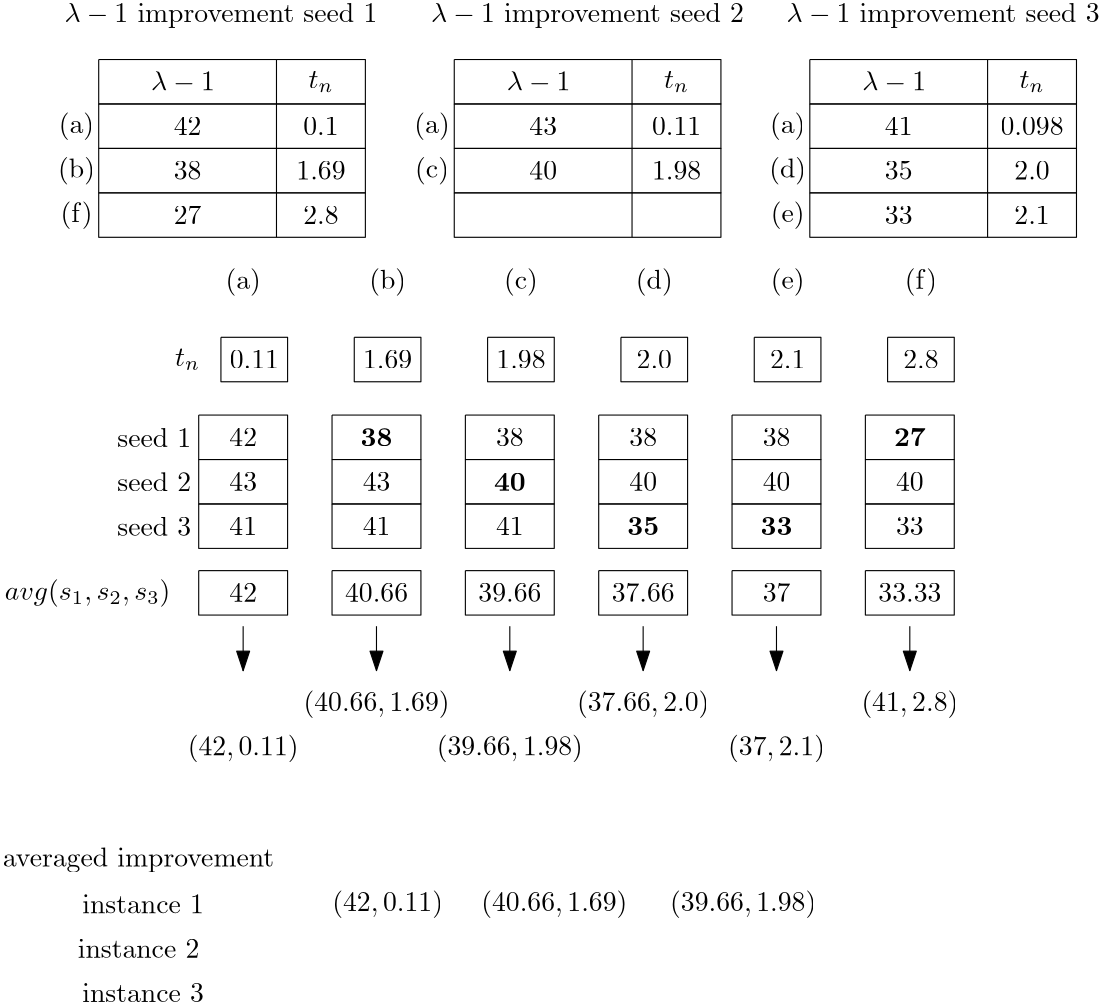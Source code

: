 <?xml version="1.0"?>
<!DOCTYPE ipe SYSTEM "ipe.dtd">
<ipe version="70206" creator="Ipe 7.2.7">
<info created="D:20171012151220" modified="D:20171109153806"/>
<ipestyle name="basic">
<symbol name="arrow/arc(spx)">
<path stroke="sym-stroke" fill="sym-stroke" pen="sym-pen">
0 0 m
-1 0.333 l
-1 -0.333 l
h
</path>
</symbol>
<symbol name="arrow/farc(spx)">
<path stroke="sym-stroke" fill="white" pen="sym-pen">
0 0 m
-1 0.333 l
-1 -0.333 l
h
</path>
</symbol>
<symbol name="arrow/ptarc(spx)">
<path stroke="sym-stroke" fill="sym-stroke" pen="sym-pen">
0 0 m
-1 0.333 l
-0.8 0 l
-1 -0.333 l
h
</path>
</symbol>
<symbol name="arrow/fptarc(spx)">
<path stroke="sym-stroke" fill="white" pen="sym-pen">
0 0 m
-1 0.333 l
-0.8 0 l
-1 -0.333 l
h
</path>
</symbol>
<symbol name="mark/circle(sx)" transformations="translations">
<path fill="sym-stroke">
0.6 0 0 0.6 0 0 e
0.4 0 0 0.4 0 0 e
</path>
</symbol>
<symbol name="mark/disk(sx)" transformations="translations">
<path fill="sym-stroke">
0.6 0 0 0.6 0 0 e
</path>
</symbol>
<symbol name="mark/fdisk(sfx)" transformations="translations">
<group>
<path fill="sym-fill">
0.5 0 0 0.5 0 0 e
</path>
<path fill="sym-stroke" fillrule="eofill">
0.6 0 0 0.6 0 0 e
0.4 0 0 0.4 0 0 e
</path>
</group>
</symbol>
<symbol name="mark/box(sx)" transformations="translations">
<path fill="sym-stroke" fillrule="eofill">
-0.6 -0.6 m
0.6 -0.6 l
0.6 0.6 l
-0.6 0.6 l
h
-0.4 -0.4 m
0.4 -0.4 l
0.4 0.4 l
-0.4 0.4 l
h
</path>
</symbol>
<symbol name="mark/square(sx)" transformations="translations">
<path fill="sym-stroke">
-0.6 -0.6 m
0.6 -0.6 l
0.6 0.6 l
-0.6 0.6 l
h
</path>
</symbol>
<symbol name="mark/fsquare(sfx)" transformations="translations">
<group>
<path fill="sym-fill">
-0.5 -0.5 m
0.5 -0.5 l
0.5 0.5 l
-0.5 0.5 l
h
</path>
<path fill="sym-stroke" fillrule="eofill">
-0.6 -0.6 m
0.6 -0.6 l
0.6 0.6 l
-0.6 0.6 l
h
-0.4 -0.4 m
0.4 -0.4 l
0.4 0.4 l
-0.4 0.4 l
h
</path>
</group>
</symbol>
<symbol name="mark/cross(sx)" transformations="translations">
<group>
<path fill="sym-stroke">
-0.43 -0.57 m
0.57 0.43 l
0.43 0.57 l
-0.57 -0.43 l
h
</path>
<path fill="sym-stroke">
-0.43 0.57 m
0.57 -0.43 l
0.43 -0.57 l
-0.57 0.43 l
h
</path>
</group>
</symbol>
<symbol name="arrow/fnormal(spx)">
<path stroke="sym-stroke" fill="white" pen="sym-pen">
0 0 m
-1 0.333 l
-1 -0.333 l
h
</path>
</symbol>
<symbol name="arrow/pointed(spx)">
<path stroke="sym-stroke" fill="sym-stroke" pen="sym-pen">
0 0 m
-1 0.333 l
-0.8 0 l
-1 -0.333 l
h
</path>
</symbol>
<symbol name="arrow/fpointed(spx)">
<path stroke="sym-stroke" fill="white" pen="sym-pen">
0 0 m
-1 0.333 l
-0.8 0 l
-1 -0.333 l
h
</path>
</symbol>
<symbol name="arrow/linear(spx)">
<path stroke="sym-stroke" pen="sym-pen">
-1 0.333 m
0 0 l
-1 -0.333 l
</path>
</symbol>
<symbol name="arrow/fdouble(spx)">
<path stroke="sym-stroke" fill="white" pen="sym-pen">
0 0 m
-1 0.333 l
-1 -0.333 l
h
-1 0 m
-2 0.333 l
-2 -0.333 l
h
</path>
</symbol>
<symbol name="arrow/double(spx)">
<path stroke="sym-stroke" fill="sym-stroke" pen="sym-pen">
0 0 m
-1 0.333 l
-1 -0.333 l
h
-1 0 m
-2 0.333 l
-2 -0.333 l
h
</path>
</symbol>
<pen name="heavier" value="0.8"/>
<pen name="fat" value="1.2"/>
<pen name="ultrafat" value="2"/>
<symbolsize name="large" value="5"/>
<symbolsize name="small" value="2"/>
<symbolsize name="tiny" value="1.1"/>
<arrowsize name="large" value="10"/>
<arrowsize name="small" value="5"/>
<arrowsize name="tiny" value="3"/>
<color name="red" value="1 0 0"/>
<color name="green" value="0 1 0"/>
<color name="blue" value="0 0 1"/>
<color name="yellow" value="1 1 0"/>
<color name="orange" value="1 0.647 0"/>
<color name="gold" value="1 0.843 0"/>
<color name="purple" value="0.627 0.125 0.941"/>
<color name="gray" value="0.745"/>
<color name="brown" value="0.647 0.165 0.165"/>
<color name="navy" value="0 0 0.502"/>
<color name="pink" value="1 0.753 0.796"/>
<color name="seagreen" value="0.18 0.545 0.341"/>
<color name="turquoise" value="0.251 0.878 0.816"/>
<color name="violet" value="0.933 0.51 0.933"/>
<color name="darkblue" value="0 0 0.545"/>
<color name="darkcyan" value="0 0.545 0.545"/>
<color name="darkgray" value="0.663"/>
<color name="darkgreen" value="0 0.392 0"/>
<color name="darkmagenta" value="0.545 0 0.545"/>
<color name="darkorange" value="1 0.549 0"/>
<color name="darkred" value="0.545 0 0"/>
<color name="lightblue" value="0.678 0.847 0.902"/>
<color name="lightcyan" value="0.878 1 1"/>
<color name="lightgray" value="0.827"/>
<color name="lightgreen" value="0.565 0.933 0.565"/>
<color name="lightyellow" value="1 1 0.878"/>
<dashstyle name="dashed" value="[4] 0"/>
<dashstyle name="dotted" value="[1 3] 0"/>
<dashstyle name="dash dotted" value="[4 2 1 2] 0"/>
<dashstyle name="dash dot dotted" value="[4 2 1 2 1 2] 0"/>
<textsize name="large" value="\large"/>
<textsize name="Large" value="\Large"/>
<textsize name="LARGE" value="\LARGE"/>
<textsize name="huge" value="\huge"/>
<textsize name="Huge" value="\Huge"/>
<textsize name="small" value="\small"/>
<textsize name="footnote" value="\footnotesize"/>
<textsize name="tiny" value="\tiny"/>
<textstyle name="center" begin="\begin{center}" end="\end{center}"/>
<textstyle name="itemize" begin="\begin{itemize}" end="\end{itemize}"/>
<textstyle name="item" begin="\begin{itemize}\item{}" end="\end{itemize}"/>
<gridsize name="4 pts" value="4"/>
<gridsize name="8 pts (~3 mm)" value="8"/>
<gridsize name="16 pts (~6 mm)" value="16"/>
<gridsize name="32 pts (~12 mm)" value="32"/>
<gridsize name="10 pts (~3.5 mm)" value="10"/>
<gridsize name="20 pts (~7 mm)" value="20"/>
<gridsize name="14 pts (~5 mm)" value="14"/>
<gridsize name="28 pts (~10 mm)" value="28"/>
<gridsize name="56 pts (~20 mm)" value="56"/>
<anglesize name="90 deg" value="90"/>
<anglesize name="60 deg" value="60"/>
<anglesize name="45 deg" value="45"/>
<anglesize name="30 deg" value="30"/>
<anglesize name="22.5 deg" value="22.5"/>
<opacity name="10%" value="0.1"/>
<opacity name="30%" value="0.3"/>
<opacity name="50%" value="0.5"/>
<opacity name="75%" value="0.75"/>
<tiling name="falling" angle="-60" step="4" width="1"/>
<tiling name="rising" angle="30" step="4" width="1"/>
</ipestyle>
<page>
<layer name="alpha"/>
<view layers="alpha" active="alpha"/>
<path layer="alpha" stroke="black">
48 752 m
112 752 l
112 736 l
48 736 l
48 752 l
</path>
<path stroke="black">
112 752 m
144 752 l
144 736 l
112 736 l
112 736 l
</path>
<path matrix="1 0 0 1 0 -16" stroke="black">
48 752 m
112 752 l
112 736 l
48 736 l
48 752 l
</path>
<path matrix="1 0 0 1 0 -16" stroke="black">
112 752 m
144 752 l
144 736 l
112 736 l
112 736 l
</path>
<text transformations="translations" pos="80 744" stroke="black" type="label" width="26.29" height="6.919" depth="0.83" halign="center" valign="center">$\lambda - 1$
</text>
<text transformations="translations" pos="128 744" stroke="black" type="label" width="9.021" height="6.132" depth="1.49" halign="center" valign="center" style="math">t_n</text>
<path matrix="1 0 0 1 0 -32" stroke="black">
48 752 m
112 752 l
112 736 l
48 736 l
48 752 l
</path>
<path matrix="1 0 0 1 0 -32" stroke="black">
112 752 m
144 752 l
144 736 l
112 736 l
112 736 l
</path>
<path matrix="1 0 0 1 0 -48" stroke="black">
48 752 m
112 752 l
112 736 l
48 736 l
48 752 l
</path>
<path matrix="1 0 0 1 0 -48" stroke="black">
112 752 m
144 752 l
144 736 l
112 736 l
112 736 l
</path>
<path matrix="1 0 0 1 128 0" stroke="black">
48 752 m
112 752 l
112 736 l
48 736 l
48 752 l
</path>
<path matrix="1 0 0 1 128 0" stroke="black">
112 752 m
144 752 l
144 736 l
112 736 l
112 736 l
</path>
<path matrix="1 0 0 1 128 -16" stroke="black">
48 752 m
112 752 l
112 736 l
48 736 l
48 752 l
</path>
<path matrix="1 0 0 1 128 -16" stroke="black">
112 752 m
144 752 l
144 736 l
112 736 l
112 736 l
</path>
<text matrix="1 0 0 1 128 0" transformations="translations" pos="80 744" stroke="black" type="label" width="26.29" height="6.919" depth="0.83" halign="center" valign="center">$\lambda - 1$
</text>
<text matrix="1 0 0 1 128 0" transformations="translations" pos="128 744" stroke="black" type="label" width="9.021" height="6.132" depth="1.49" halign="center" valign="center" style="math">t_n</text>
<path matrix="1 0 0 1 128 -32" stroke="black">
48 752 m
112 752 l
112 736 l
48 736 l
48 752 l
</path>
<path matrix="1 0 0 1 128 -32" stroke="black">
112 752 m
144 752 l
144 736 l
112 736 l
112 736 l
</path>
<path matrix="1 0 0 1 128 -48" stroke="black">
48 752 m
112 752 l
112 736 l
48 736 l
48 752 l
</path>
<path matrix="1 0 0 1 128 -48" stroke="black">
112 752 m
144 752 l
144 736 l
112 736 l
112 736 l
</path>
<path matrix="1 0 0 1 256 0" stroke="black">
48 752 m
112 752 l
112 736 l
48 736 l
48 752 l
</path>
<path matrix="1 0 0 1 256 0" stroke="black">
112 752 m
144 752 l
144 736 l
112 736 l
112 736 l
</path>
<path matrix="1 0 0 1 256 -16" stroke="black">
48 752 m
112 752 l
112 736 l
48 736 l
48 752 l
</path>
<path matrix="1 0 0 1 256 -16" stroke="black">
112 752 m
144 752 l
144 736 l
112 736 l
112 736 l
</path>
<text matrix="1 0 0 1 256 0" transformations="translations" pos="80 744" stroke="black" type="label" width="26.29" height="6.919" depth="0.83" halign="center" valign="center">$\lambda - 1$
</text>
<text matrix="1 0 0 1 256 0" transformations="translations" pos="128 744" stroke="black" type="label" width="9.021" height="6.132" depth="1.49" halign="center" valign="center" style="math">t_n</text>
<path matrix="1 0 0 1 256 -32" stroke="black">
48 752 m
112 752 l
112 736 l
48 736 l
48 752 l
</path>
<path matrix="1 0 0 1 256 -32" stroke="black">
112 752 m
144 752 l
144 736 l
112 736 l
112 736 l
</path>
<path matrix="1 0 0 1 256 -48" stroke="black">
48 752 m
112 752 l
112 736 l
48 736 l
48 752 l
</path>
<path matrix="1 0 0 1 256 -48" stroke="black">
112 752 m
144 752 l
144 736 l
112 736 l
112 736 l
</path>
<text transformations="translations" pos="80 728" stroke="black" type="label" width="9.963" height="6.42" depth="0" halign="center" valign="center">42</text>
<text transformations="translations" pos="80 728" stroke="black" type="label" width="0" height="0" depth="0" valign="baseline"></text>
<text transformations="translations" pos="128 728" stroke="black" type="label" width="12.73" height="6.42" depth="0" halign="center" valign="center">0.1</text>
<text matrix="1 0 0 1 0 -4" transformations="translations" pos="80 716" stroke="black" type="label" width="9.963" height="6.42" depth="0" halign="center" valign="center">38</text>
<text transformations="translations" pos="128 712" stroke="black" type="label" width="17.711" height="6.42" depth="0" halign="center" valign="center">1.69</text>
<text matrix="1 0 0 1 16 0" transformations="translations" pos="192 728" stroke="black" type="label" width="9.963" height="6.42" depth="0" halign="center" valign="center">43</text>
<text matrix="1 0 0 1 32 0" transformations="translations" pos="304 728" stroke="black" type="label" width="9.963" height="6.42" depth="0" halign="center" valign="center">41</text>
<text matrix="1 0 0 1 16 0" transformations="translations" pos="192 712" stroke="black" type="label" width="9.963" height="6.42" depth="0" halign="center" valign="center">40</text>
<text matrix="1 0 0 1 32 0" transformations="translations" pos="304 712" stroke="black" type="label" width="9.963" height="6.42" depth="0" halign="center" valign="center">35</text>
<text matrix="1 0 0 1 16 0" transformations="translations" pos="240 728" stroke="black" type="label" width="17.711" height="6.42" depth="0" halign="center" valign="center">0.11</text>
<text matrix="1 0 0 1 32 0" transformations="translations" pos="352 728" stroke="black" type="label" width="22.693" height="6.42" depth="0" halign="center" valign="center">0.098</text>
<text matrix="1 0 0 1 16 0" transformations="translations" pos="240 712" stroke="black" type="label" width="17.711" height="6.42" depth="0" halign="center" valign="center">1.98</text>
<text matrix="1 0 0 1 32 0" transformations="translations" pos="352 712" stroke="black" type="label" width="12.73" height="6.42" depth="0" halign="center" valign="center">2.0</text>
<text transformations="translations" pos="80 696" stroke="black" type="label" width="9.963" height="6.42" depth="0" halign="center" valign="center">27</text>
<text transformations="translations" pos="128 696" stroke="black" type="label" width="12.73" height="6.42" depth="0" halign="center" valign="center">2.8</text>
<text transformations="translations" pos="40 728" stroke="black" type="label" width="12.73" height="7.473" depth="2.49" halign="center" valign="center">(a)</text>
<text matrix="1 0 0 1 128 0" transformations="translations" pos="40 728" stroke="black" type="label" width="12.73" height="7.473" depth="2.49" halign="center" valign="center">(a)</text>
<text matrix="1 0 0 1 256 0" transformations="translations" pos="40 728" stroke="black" type="label" width="12.73" height="7.473" depth="2.49" halign="center" valign="center">(a)</text>
<text transformations="translations" pos="40 712" stroke="black" type="label" width="13.284" height="7.473" depth="2.49" halign="center" valign="center">(b)</text>
<text matrix="1 0 0 1 128 0" transformations="translations" pos="40 712" stroke="black" type="label" width="12.177" height="7.473" depth="2.49" halign="center" valign="center">(c)</text>
<text matrix="1 0 0 1 256 0" transformations="translations" pos="40 712" stroke="black" type="label" width="13.284" height="7.473" depth="2.49" halign="center" valign="center">(d)</text>
<text matrix="1 0 0 1 0 -16" transformations="translations" pos="40 712" stroke="black" type="label" width="11.568" height="7.473" depth="2.49" halign="center" valign="center">(f)</text>
<text matrix="1 0 0 1 256 -16" transformations="translations" pos="40 712" stroke="black" type="label" width="12.177" height="7.473" depth="2.49" halign="center" valign="center">(e)</text>
<text transformations="translations" pos="336 696" stroke="black" type="label" width="9.963" height="6.42" depth="0" halign="center" valign="center">33</text>
<text transformations="translations" pos="384 696" stroke="black" type="label" width="12.73" height="6.42" depth="0" halign="center" valign="center">2.1</text>
<text matrix="1 0 0 1 60 -56" transformations="translations" pos="40 728" stroke="black" type="label" width="12.73" height="7.473" depth="2.49" halign="center" valign="center">(a)</text>
<text matrix="1 0 0 1 32 -40" transformations="translations" pos="36 656" stroke="black" type="label" width="26.622" height="6.918" depth="0" halign="center" valign="center">seed 1</text>
<path matrix="1 0 0 1 28 -40" stroke="black">
56 664 m
88 664 l
88 648 l
56 648 l
56 664 l
56 664 l
</path>
<path matrix="1 0 0 1 28 -56" stroke="black">
56 664 m
88 664 l
88 648 l
56 648 l
56 664 l
56 664 l
</path>
<path matrix="1 0 0 1 28 -72" stroke="black">
56 664 m
88 664 l
88 648 l
56 648 l
56 664 l
56 664 l
</path>
<text matrix="1 0 0 1 32 -56" transformations="translations" pos="36 656" stroke="black" type="label" width="26.622" height="6.918" depth="0" halign="center" valign="center">seed 2</text>
<text matrix="1 0 0 1 32 -72" transformations="translations" pos="36 656" stroke="black" type="label" width="26.622" height="6.918" depth="0" halign="center" valign="center">seed 3</text>
<text matrix="1 0 0 1 24 44" transformations="translations" pos="56 600" stroke="black" type="label" width="9.021" height="6.132" depth="1.49" halign="center" valign="center" style="math">t_n</text>
<text matrix="1 0 0 1 24 44" transformations="translations" pos="80 600" stroke="black" type="label" width="17.711" height="6.42" depth="0" halign="center" valign="center">0.11</text>
<path matrix="1 0 0 1 24 44" stroke="black">
68 608 m
92 608 l
92 592 l
68 592 l
68 608 l
</path>
<text matrix="1 0 0 1 20 -112" transformations="translations" pos="80 728" stroke="black" type="label" width="9.963" height="6.42" depth="0" halign="center" valign="center">42</text>
<text matrix="1 0 0 1 -92 -128" transformations="translations" pos="192 728" stroke="black" type="label" width="9.963" height="6.42" depth="0" halign="center" valign="center">43</text>
<text matrix="1 0 0 1 -204 -144" transformations="translations" pos="304 728" stroke="black" type="label" width="9.963" height="6.42" depth="0" halign="center" valign="center">41</text>
<path matrix="1 0 0 1 28 0" stroke="black">
56 568 m
88 568 l
88 552 l
56 552 l
56 568 l
</path>
<text matrix="1 0 0 1 8 0" transformations="translations" pos="36 560" stroke="black" type="label" width="59.584" height="7.473" depth="2.49" halign="center" valign="center" style="math">avg(s_1,s_2,s_3)</text>
<text matrix="1 0 0 1 20 -168" transformations="translations" pos="80 728" stroke="black" type="label" width="9.963" height="6.42" depth="0" halign="center" valign="center">42</text>
<text matrix="1 0 0 1 72 44" transformations="translations" pos="80 600" stroke="black" type="label" width="17.711" height="6.42" depth="0" halign="center" valign="center">1.69</text>
<path matrix="1 0 0 1 72 44" stroke="black">
68 608 m
92 608 l
92 592 l
68 592 l
68 608 l
</path>
<path stroke="black" arrow="normal/normal">
100 548 m
100 532 l
</path>
<path stroke="black" cap="1">
100 532 m
100 532 l
</path>
<text matrix="1 0 0 1 112 -40" transformations="translations" pos="40 712" stroke="black" type="label" width="13.284" height="7.473" depth="2.49" halign="center" valign="center">(b)</text>
<path matrix="1 0 0 1 76 -40" stroke="black">
56 664 m
88 664 l
88 648 l
56 648 l
56 664 l
56 664 l
</path>
<path matrix="1 0 0 1 76 -56" stroke="black">
56 664 m
88 664 l
88 648 l
56 648 l
56 664 l
56 664 l
</path>
<path matrix="1 0 0 1 76 -72" stroke="black">
56 664 m
88 664 l
88 648 l
56 648 l
56 664 l
56 664 l
</path>
<text matrix="1 0 0 1 68 -112" transformations="translations" pos="80 728" stroke="black" type="label" width="11.457" height="6.42" depth="0" halign="center" valign="center">\textbf{38}</text>
<text matrix="1 0 0 1 -44 -128" transformations="translations" pos="192 728" stroke="black" type="label" width="9.963" height="6.42" depth="0" halign="center" valign="center">43</text>
<text matrix="1 0 0 1 -156 -144" transformations="translations" pos="304 728" stroke="black" type="label" width="9.963" height="6.42" depth="0" halign="center" valign="center">41</text>
<path matrix="1 0 0 1 76 0" stroke="black">
56 568 m
88 568 l
88 552 l
56 552 l
56 568 l
</path>
<text matrix="1 0 0 1 68 -168" transformations="translations" pos="80 728" stroke="black" type="label" width="22.693" height="6.42" depth="0" halign="center" valign="center">40.66</text>
<text matrix="1 0 0 1 16 -16" transformations="translations" pos="84 520" stroke="black" type="label" width="39.851" height="7.473" depth="2.49" halign="center" valign="center" style="math">(42,0.11)</text>
<path matrix="1 0 0 1 48 0" stroke="black" arrow="normal/normal">
100 548 m
100 532 l
</path>
<text matrix="1 0 0 1 64 0" transformations="translations" pos="84 520" stroke="black" type="label" width="52.581" height="7.473" depth="2.49" halign="center" valign="center" style="math">(40.66,1.69)</text>
<text matrix="1 0 0 1 120 44" transformations="translations" pos="80 600" stroke="black" type="label" width="17.711" height="6.42" depth="0" halign="center" valign="center">1.98</text>
<path matrix="1 0 0 1 120 44" stroke="black">
68 608 m
92 608 l
92 592 l
68 592 l
68 608 l
</path>
<text matrix="1 0 0 1 160 -40" transformations="translations" pos="40 712" stroke="black" type="label" width="12.177" height="7.473" depth="2.49" halign="center" valign="center">(c)</text>
<path matrix="1 0 0 1 124 -40" stroke="black">
56 664 m
88 664 l
88 648 l
56 648 l
56 664 l
56 664 l
</path>
<path matrix="1 0 0 1 124 -56" stroke="black">
56 664 m
88 664 l
88 648 l
56 648 l
56 664 l
56 664 l
</path>
<path matrix="1 0 0 1 124 -72" stroke="black">
56 664 m
88 664 l
88 648 l
56 648 l
56 664 l
56 664 l
</path>
<text matrix="1 0 0 1 116 -112" transformations="translations" pos="80 728" stroke="black" type="label" width="9.963" height="6.42" depth="0" halign="center" valign="center">38</text>
<text matrix="1 0 0 1 4 -128" transformations="translations" pos="192 728" stroke="black" type="label" width="11.457" height="6.42" depth="0" halign="center" valign="center">\textbf{40}</text>
<text matrix="1 0 0 1 -108 -144" transformations="translations" pos="304 728" stroke="black" type="label" width="9.963" height="6.42" depth="0" halign="center" valign="center">41</text>
<path matrix="1 0 0 1 124 0" stroke="black">
56 568 m
88 568 l
88 552 l
56 552 l
56 568 l
</path>
<text matrix="1 0 0 1 116 -168" transformations="translations" pos="80 728" stroke="black" type="label" width="22.693" height="6.42" depth="0" halign="center" valign="center">39.66</text>
<path matrix="1 0 0 1 96 0" stroke="black" arrow="normal/normal">
100 548 m
100 532 l
</path>
<text matrix="1 0 0 1 112 -16" transformations="translations" pos="84 520" stroke="black" type="label" width="52.581" height="7.473" depth="2.49" halign="center" valign="center" style="math">(39.66,1.98)</text>
<text matrix="1 0 0 1 168 44" transformations="translations" pos="80 600" stroke="black" type="label" width="12.73" height="6.42" depth="0" halign="center" valign="center">2.0</text>
<path matrix="1 0 0 1 168 44" stroke="black">
68 608 m
92 608 l
92 592 l
68 592 l
68 608 l
</path>
<text matrix="1 0 0 1 208 -40" transformations="translations" pos="40 712" stroke="black" type="label" width="13.284" height="7.473" depth="2.49" halign="center" valign="center">(d)</text>
<path matrix="1 0 0 1 172 -40" stroke="black">
56 664 m
88 664 l
88 648 l
56 648 l
56 664 l
56 664 l
</path>
<path matrix="1 0 0 1 172 -56" stroke="black">
56 664 m
88 664 l
88 648 l
56 648 l
56 664 l
56 664 l
</path>
<path matrix="1 0 0 1 172 -72" stroke="black">
56 664 m
88 664 l
88 648 l
56 648 l
56 664 l
56 664 l
</path>
<text matrix="1 0 0 1 164 -112" transformations="translations" pos="80 728" stroke="black" type="label" width="9.963" height="6.42" depth="0" halign="center" valign="center">38</text>
<text matrix="1 0 0 1 52 -128" transformations="translations" pos="192 728" stroke="black" type="label" width="9.963" height="6.42" depth="0" halign="center" valign="center">40</text>
<text matrix="1 0 0 1 -60 -144" transformations="translations" pos="304 728" stroke="black" type="label" width="11.457" height="6.42" depth="0" halign="center" valign="center">\textbf{35}</text>
<path matrix="1 0 0 1 172 0" stroke="black">
56 568 m
88 568 l
88 552 l
56 552 l
56 568 l
</path>
<text matrix="1 0 0 1 164 -168" transformations="translations" pos="80 728" stroke="black" type="label" width="22.693" height="6.42" depth="0" halign="center" valign="center">37.66</text>
<path matrix="1 0 0 1 144 0" stroke="black" arrow="normal/normal">
100 548 m
100 532 l
</path>
<text matrix="1 0 0 1 160 0" transformations="translations" pos="84 520" stroke="black" type="label" width="47.599" height="7.473" depth="2.49" halign="center" valign="center" style="math">(37.66,2.0)</text>
<text matrix="1 0 0 1 216 44" transformations="translations" pos="80 600" stroke="black" type="label" width="12.73" height="6.42" depth="0" halign="center" valign="center">2.1</text>
<path matrix="1 0 0 1 216 44" stroke="black">
68 608 m
92 608 l
92 592 l
68 592 l
68 608 l
</path>
<text matrix="1 0 0 1 256 -40" transformations="translations" pos="40 712" stroke="black" type="label" width="12.177" height="7.473" depth="2.49" halign="center" valign="center">(e)</text>
<path matrix="1 0 0 1 220 -40" stroke="black">
56 664 m
88 664 l
88 648 l
56 648 l
56 664 l
56 664 l
</path>
<path matrix="1 0 0 1 220 -56" stroke="black">
56 664 m
88 664 l
88 648 l
56 648 l
56 664 l
56 664 l
</path>
<path matrix="1 0 0 1 220 -72" stroke="black">
56 664 m
88 664 l
88 648 l
56 648 l
56 664 l
56 664 l
</path>
<text matrix="1 0 0 1 212 -112" transformations="translations" pos="80 728" stroke="black" type="label" width="9.963" height="6.42" depth="0" halign="center" valign="center">38</text>
<text matrix="1 0 0 1 100 -128" transformations="translations" pos="192 728" stroke="black" type="label" width="9.963" height="6.42" depth="0" halign="center" valign="center">40</text>
<text matrix="1 0 0 1 -12 -144" transformations="translations" pos="304 728" stroke="black" type="label" width="11.457" height="6.42" depth="0" halign="center" valign="center">\textbf{33}</text>
<path matrix="1 0 0 1 220 0" stroke="black">
56 568 m
88 568 l
88 552 l
56 552 l
56 568 l
</path>
<text matrix="1 0 0 1 212 -168" transformations="translations" pos="80 728" stroke="black" type="label" width="9.963" height="6.42" depth="0" halign="center" valign="center">37</text>
<path matrix="1 0 0 1 192 0" stroke="black" arrow="normal/normal">
100 548 m
100 532 l
</path>
<text matrix="1 0 0 1 208 -16" transformations="translations" pos="84 520" stroke="black" type="label" width="34.869" height="7.473" depth="2.49" halign="center" valign="center" style="math">(37,2.1)</text>
<text matrix="1 0 0 1 264 44" transformations="translations" pos="80 600" stroke="black" type="label" width="12.73" height="6.42" depth="0" halign="center" valign="center">2.8</text>
<path matrix="1 0 0 1 264 44" stroke="black">
68 608 m
92 608 l
92 592 l
68 592 l
68 608 l
</path>
<text matrix="1 0 0 1 304 -40" transformations="translations" pos="40 712" stroke="black" type="label" width="11.568" height="7.473" depth="2.49" halign="center" valign="center">(f)</text>
<path matrix="1 0 0 1 268 -40" stroke="black">
56 664 m
88 664 l
88 648 l
56 648 l
56 664 l
56 664 l
</path>
<path matrix="1 0 0 1 268 -56" stroke="black">
56 664 m
88 664 l
88 648 l
56 648 l
56 664 l
56 664 l
</path>
<path matrix="1 0 0 1 268 -72" stroke="black">
56 664 m
88 664 l
88 648 l
56 648 l
56 664 l
56 664 l
</path>
<text matrix="1 0 0 1 260 -112" transformations="translations" pos="80 728" stroke="black" type="label" width="11.457" height="6.42" depth="0" halign="center" valign="center">\textbf{27}</text>
<text matrix="1 0 0 1 148 -128" transformations="translations" pos="192 728" stroke="black" type="label" width="9.963" height="6.42" depth="0" halign="center" valign="center">40</text>
<text matrix="1 0 0 1 36 -144" transformations="translations" pos="304 728" stroke="black" type="label" width="9.963" height="6.42" depth="0" halign="center" valign="center">33</text>
<path matrix="1 0 0 1 268 0" stroke="black">
56 568 m
88 568 l
88 552 l
56 552 l
56 568 l
</path>
<text matrix="1 0 0 1 260 -168" transformations="translations" pos="80 728" stroke="black" type="label" width="22.693" height="6.42" depth="0" halign="center" valign="center">33.33</text>
<path matrix="1 0 0 1 240 0" stroke="black" arrow="normal/normal">
100 548 m
100 532 l
</path>
<text matrix="1 0 0 1 256 0" transformations="translations" pos="84 520" stroke="black" type="label" width="34.869" height="7.473" depth="2.49" halign="center" valign="center" style="math">(41,2.8)</text>
<text matrix="1 0 0 1 28 0" transformations="translations" pos="64 768" stroke="black" type="label" width="112.716" height="6.926" depth="1.93" halign="center" valign="center">$\lambda-1$ improvement seed 1</text>
<text matrix="1 0 0 1 160 0" transformations="translations" pos="64 768" stroke="black" type="label" width="112.716" height="6.926" depth="1.93" halign="center" valign="center">$\lambda-1$ improvement seed 2</text>
<text matrix="1 0 0 1 288 0" transformations="translations" pos="64 768" stroke="black" type="label" width="112.716" height="6.926" depth="1.93" halign="center" valign="center">$\lambda-1$ improvement seed 3</text>
<text matrix="1 0 0 1 32 16" transformations="translations" pos="32 448" stroke="black" type="label" width="101.066" height="6.926" depth="1.93" halign="center" valign="center">averaged improvement
</text>
<text transformations="translations" pos="64 448" stroke="black" type="label" width="43.78" height="6.654" depth="0" halign="center" valign="center">instance 1</text>
<text transformations="translations" pos="64 432" stroke="black" type="label" width="47.101" height="6.654" depth="0" halign="center" valign="center">instance 2
</text>
<text transformations="translations" pos="64 416" stroke="black" type="label" width="43.78" height="6.654" depth="0" halign="center" valign="center">instance 3</text>
<text matrix="1 0 0 1 68 -72" transformations="translations" pos="84 520" stroke="black" type="label" halign="center" valign="center" style="math">(42,0.11)</text>
<text matrix="1 0 0 1 128 -72" transformations="translations" pos="84 520" stroke="black" type="label" halign="center" valign="center" style="math">(40.66,1.69)</text>
<text matrix="1 0 0 1 196 -72" transformations="translations" pos="84 520" stroke="black" type="label" halign="center" valign="center" style="math">(39.66,1.98)</text>
</page>
</ipe>
